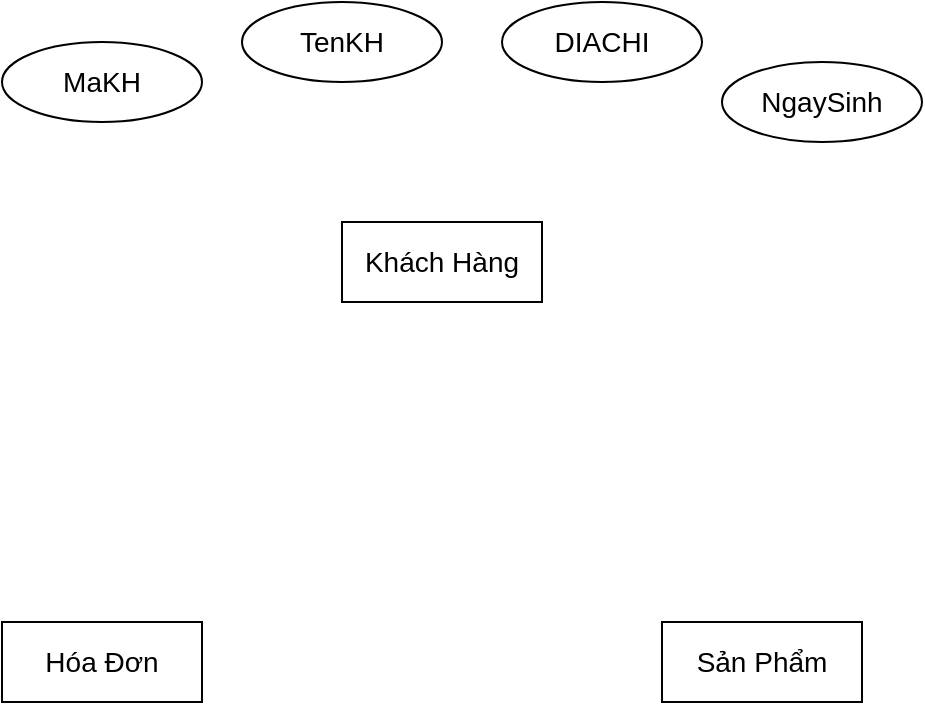 <mxfile version="14.7.6" type="github">
  <diagram id="wbBkRim464r0cEf9g8TG" name="Page-1">
    <mxGraphModel dx="1240" dy="743" grid="1" gridSize="10" guides="1" tooltips="1" connect="1" arrows="1" fold="1" page="1" pageScale="1" pageWidth="850" pageHeight="1100" math="0" shadow="0">
      <root>
        <mxCell id="0" />
        <mxCell id="1" parent="0" />
        <mxCell id="sXFEb_yNwSjlRJIzM0JI-1" value="&lt;font style=&quot;font-size: 14px&quot;&gt;Khách Hàng&lt;/font&gt;" style="whiteSpace=wrap;html=1;align=center;" vertex="1" parent="1">
          <mxGeometry x="280" y="180" width="100" height="40" as="geometry" />
        </mxCell>
        <mxCell id="sXFEb_yNwSjlRJIzM0JI-2" value="&lt;font style=&quot;font-size: 14px&quot;&gt;MaKH&lt;/font&gt;" style="ellipse;whiteSpace=wrap;html=1;align=center;" vertex="1" parent="1">
          <mxGeometry x="110" y="90" width="100" height="40" as="geometry" />
        </mxCell>
        <mxCell id="sXFEb_yNwSjlRJIzM0JI-3" value="&lt;font style=&quot;font-size: 14px&quot;&gt;TenKH&lt;/font&gt;" style="ellipse;whiteSpace=wrap;html=1;align=center;" vertex="1" parent="1">
          <mxGeometry x="230" y="70" width="100" height="40" as="geometry" />
        </mxCell>
        <mxCell id="sXFEb_yNwSjlRJIzM0JI-4" value="&lt;font style=&quot;font-size: 14px&quot;&gt;DIACHI&lt;/font&gt;" style="ellipse;whiteSpace=wrap;html=1;align=center;" vertex="1" parent="1">
          <mxGeometry x="360" y="70" width="100" height="40" as="geometry" />
        </mxCell>
        <mxCell id="sXFEb_yNwSjlRJIzM0JI-5" value="&lt;font style=&quot;font-size: 14px&quot;&gt;NgaySinh&lt;/font&gt;" style="ellipse;whiteSpace=wrap;html=1;align=center;" vertex="1" parent="1">
          <mxGeometry x="470" y="100" width="100" height="40" as="geometry" />
        </mxCell>
        <mxCell id="sXFEb_yNwSjlRJIzM0JI-6" value="&lt;font style=&quot;font-size: 14px&quot;&gt;Hóa Đơn&lt;/font&gt;" style="whiteSpace=wrap;html=1;align=center;" vertex="1" parent="1">
          <mxGeometry x="110" y="380" width="100" height="40" as="geometry" />
        </mxCell>
        <mxCell id="sXFEb_yNwSjlRJIzM0JI-7" value="&lt;font style=&quot;font-size: 14px&quot;&gt;Sản Phẩm&lt;/font&gt;" style="whiteSpace=wrap;html=1;align=center;" vertex="1" parent="1">
          <mxGeometry x="440" y="380" width="100" height="40" as="geometry" />
        </mxCell>
      </root>
    </mxGraphModel>
  </diagram>
</mxfile>
